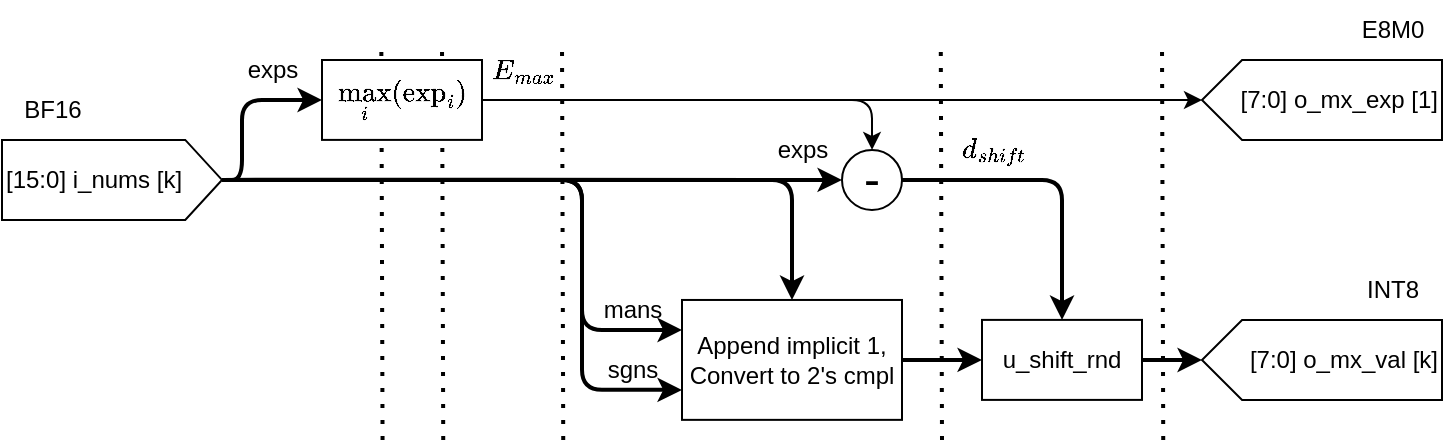<mxfile>
    <diagram id="izr5ojlLVmo8zyCvxxbJ" name="Page-1">
        <mxGraphModel dx="731" dy="433" grid="1" gridSize="10" guides="1" tooltips="1" connect="1" arrows="1" fold="1" page="1" pageScale="1" pageWidth="850" pageHeight="300" math="1" shadow="0">
            <root>
                <mxCell id="0"/>
                <mxCell id="1" parent="0"/>
                <mxCell id="338" value="" style="endArrow=none;dashed=1;html=1;dashPattern=1 3;strokeWidth=2;" parent="1" edge="1">
                    <mxGeometry width="50" height="50" relative="1" as="geometry">
                        <mxPoint x="255.28" y="260.05" as="sourcePoint"/>
                        <mxPoint x="254.66" y="60.05" as="targetPoint"/>
                    </mxGeometry>
                </mxCell>
                <mxCell id="341" value="" style="endArrow=none;dashed=1;html=1;dashPattern=1 3;strokeWidth=2;" parent="1" edge="1">
                    <mxGeometry width="50" height="50" relative="1" as="geometry">
                        <mxPoint x="285.62" y="260.05" as="sourcePoint"/>
                        <mxPoint x="285.0" y="60.05" as="targetPoint"/>
                    </mxGeometry>
                </mxCell>
                <mxCell id="330" value="mans" style="text;html=1;align=center;verticalAlign=middle;resizable=0;points=[];autosize=1;strokeColor=none;fillColor=none;fontSize=12;" parent="1" vertex="1">
                    <mxGeometry x="355" y="179.95" width="50" height="30" as="geometry"/>
                </mxCell>
                <mxCell id="308" value="BF16" style="text;html=1;align=center;verticalAlign=middle;resizable=0;points=[];autosize=1;strokeColor=none;fillColor=none;" parent="1" vertex="1">
                    <mxGeometry x="65" y="80.02" width="50" height="30" as="geometry"/>
                </mxCell>
                <mxCell id="309" style="edgeStyle=orthogonalEdgeStyle;html=1;entryX=0;entryY=0.5;entryDx=0;entryDy=0;fontSize=12;strokeWidth=2;" parent="1" source="310" target="315" edge="1">
                    <mxGeometry relative="1" as="geometry">
                        <Array as="points">
                            <mxPoint x="185" y="129.95"/>
                            <mxPoint x="185" y="89.95"/>
                        </Array>
                    </mxGeometry>
                </mxCell>
                <mxCell id="335" style="edgeStyle=orthogonalEdgeStyle;html=1;entryX=0;entryY=0.25;entryDx=0;entryDy=0;strokeWidth=2;" parent="1" source="310" target="321" edge="1">
                    <mxGeometry relative="1" as="geometry">
                        <Array as="points">
                            <mxPoint x="355" y="129.95"/>
                            <mxPoint x="355" y="204.95"/>
                        </Array>
                    </mxGeometry>
                </mxCell>
                <mxCell id="336" style="edgeStyle=orthogonalEdgeStyle;html=1;entryX=0;entryY=0.75;entryDx=0;entryDy=0;strokeWidth=2;" parent="1" source="310" target="321" edge="1">
                    <mxGeometry relative="1" as="geometry">
                        <Array as="points">
                            <mxPoint x="355" y="129.95"/>
                            <mxPoint x="355" y="234.95"/>
                        </Array>
                    </mxGeometry>
                </mxCell>
                <mxCell id="456" style="edgeStyle=orthogonalEdgeStyle;html=1;entryX=0.5;entryY=0;entryDx=0;entryDy=0;strokeWidth=2;" edge="1" parent="1" source="310" target="321">
                    <mxGeometry relative="1" as="geometry">
                        <Array as="points">
                            <mxPoint x="460" y="130"/>
                        </Array>
                    </mxGeometry>
                </mxCell>
                <mxCell id="310" value="[15:0] i_nums [k]" style="shape=offPageConnector;whiteSpace=wrap;html=1;rotation=0;direction=north;labelPosition=center;verticalLabelPosition=middle;align=left;verticalAlign=middle;size=0.167;" parent="1" vertex="1">
                    <mxGeometry x="65" y="109.97" width="110" height="40" as="geometry"/>
                </mxCell>
                <mxCell id="311" style="edgeStyle=orthogonalEdgeStyle;html=1;entryX=0;entryY=0.5;entryDx=0;entryDy=0;fontSize=12;strokeWidth=2;" parent="1" target="327" edge="1">
                    <mxGeometry relative="1" as="geometry">
                        <mxPoint x="470" y="145" as="targetPoint"/>
                        <mxPoint x="175" y="129.95" as="sourcePoint"/>
                        <Array as="points">
                            <mxPoint x="225" y="130"/>
                            <mxPoint x="225" y="130"/>
                        </Array>
                    </mxGeometry>
                </mxCell>
                <mxCell id="314" value="exps" style="text;html=1;align=center;verticalAlign=middle;resizable=0;points=[];autosize=1;strokeColor=none;fillColor=none;fontSize=12;" parent="1" vertex="1">
                    <mxGeometry x="175" y="60.05" width="50" height="30" as="geometry"/>
                </mxCell>
                <mxCell id="315" value="$$\max_{i} (\text{exp}_i)$$" style="rounded=0;whiteSpace=wrap;html=1;" parent="1" vertex="1">
                    <mxGeometry x="225" y="70" width="80" height="39.95" as="geometry"/>
                </mxCell>
                <mxCell id="316" value="&lt;span style=&quot;text-align: left;&quot;&gt;[7:0] o_mx_val [k]&lt;/span&gt;" style="shape=offPageConnector;whiteSpace=wrap;html=1;rotation=0;direction=south;labelPosition=center;verticalLabelPosition=middle;align=right;verticalAlign=middle;size=0.167;" parent="1" vertex="1">
                    <mxGeometry x="665" y="200.0" width="120" height="40" as="geometry"/>
                </mxCell>
                <mxCell id="317" value="&lt;span style=&quot;text-align: left;&quot;&gt;[7:0] o_mx_exp [1]&lt;/span&gt;" style="shape=offPageConnector;whiteSpace=wrap;html=1;rotation=0;direction=south;labelPosition=center;verticalLabelPosition=middle;align=right;verticalAlign=middle;size=0.167;" parent="1" vertex="1">
                    <mxGeometry x="665" y="70.0" width="120" height="40" as="geometry"/>
                </mxCell>
                <mxCell id="318" style="edgeStyle=orthogonalEdgeStyle;html=1;entryX=0.5;entryY=1;entryDx=0;entryDy=0;strokeWidth=2;" parent="1" source="319" target="316" edge="1">
                    <mxGeometry relative="1" as="geometry"/>
                </mxCell>
                <mxCell id="319" value="u_shift_rnd" style="rounded=0;whiteSpace=wrap;html=1;" parent="1" vertex="1">
                    <mxGeometry x="555" y="199.95" width="80" height="40" as="geometry"/>
                </mxCell>
                <mxCell id="320" style="edgeStyle=orthogonalEdgeStyle;html=1;entryX=0;entryY=0.5;entryDx=0;entryDy=0;strokeWidth=2;" parent="1" source="321" target="319" edge="1">
                    <mxGeometry relative="1" as="geometry"/>
                </mxCell>
                <mxCell id="321" value="Append implicit 1,&lt;br&gt;Convert to 2's cmpl" style="rounded=0;whiteSpace=wrap;html=1;" parent="1" vertex="1">
                    <mxGeometry x="405" y="189.98" width="110" height="59.95" as="geometry"/>
                </mxCell>
                <mxCell id="322" value="E8M0" style="text;html=1;align=center;verticalAlign=middle;resizable=0;points=[];autosize=1;strokeColor=none;fillColor=none;fontSize=12;" parent="1" vertex="1">
                    <mxGeometry x="735" y="40.0" width="50" height="30" as="geometry"/>
                </mxCell>
                <mxCell id="323" value="INT8" style="text;html=1;align=center;verticalAlign=middle;resizable=0;points=[];autosize=1;strokeColor=none;fillColor=none;fontSize=12;" parent="1" vertex="1">
                    <mxGeometry x="735" y="170.0" width="50" height="30" as="geometry"/>
                </mxCell>
                <mxCell id="324" style="edgeStyle=orthogonalEdgeStyle;html=1;entryX=0.5;entryY=0;entryDx=0;entryDy=0;fontSize=12;exitX=1;exitY=0.5;exitDx=0;exitDy=0;" parent="1" source="315" target="327" edge="1">
                    <mxGeometry relative="1" as="geometry">
                        <mxPoint x="550" y="125.0" as="targetPoint"/>
                        <mxPoint x="345" y="90.0" as="sourcePoint"/>
                    </mxGeometry>
                </mxCell>
                <mxCell id="325" style="edgeStyle=orthogonalEdgeStyle;html=1;entryX=0.5;entryY=1;entryDx=0;entryDy=0;fontSize=12;exitX=1;exitY=0.5;exitDx=0;exitDy=0;" parent="1" source="315" target="317" edge="1">
                    <mxGeometry relative="1" as="geometry">
                        <mxPoint x="370" y="100.0" as="sourcePoint"/>
                    </mxGeometry>
                </mxCell>
                <mxCell id="337" style="edgeStyle=orthogonalEdgeStyle;html=1;entryX=0.5;entryY=0;entryDx=0;entryDy=0;strokeWidth=2;" parent="1" source="327" target="319" edge="1">
                    <mxGeometry relative="1" as="geometry"/>
                </mxCell>
                <mxCell id="327" value="-" style="ellipse;whiteSpace=wrap;html=1;aspect=fixed;fontSize=24;" parent="1" vertex="1">
                    <mxGeometry x="485" y="114.95" width="30" height="30" as="geometry"/>
                </mxCell>
                <mxCell id="328" value="exps" style="text;html=1;align=center;verticalAlign=middle;resizable=0;points=[];autosize=1;strokeColor=none;fillColor=none;fontSize=12;" parent="1" vertex="1">
                    <mxGeometry x="440" y="100.0" width="50" height="30" as="geometry"/>
                </mxCell>
                <mxCell id="329" value="sgns" style="text;html=1;align=center;verticalAlign=middle;resizable=0;points=[];autosize=1;strokeColor=none;fillColor=none;fontSize=12;" parent="1" vertex="1">
                    <mxGeometry x="355" y="210" width="50" height="30" as="geometry"/>
                </mxCell>
                <mxCell id="331" value="$$E_{max}$$" style="text;html=1;align=center;verticalAlign=middle;resizable=0;points=[];autosize=1;strokeColor=none;fillColor=none;fontSize=12;" parent="1" vertex="1">
                    <mxGeometry x="275" y="60.05" width="100" height="30" as="geometry"/>
                </mxCell>
                <mxCell id="334" value="" style="endArrow=none;dashed=1;html=1;dashPattern=1 3;strokeWidth=2;" parent="1" edge="1">
                    <mxGeometry width="50" height="50" relative="1" as="geometry">
                        <mxPoint x="535" y="259.95" as="sourcePoint"/>
                        <mxPoint x="534.38" y="59.95" as="targetPoint"/>
                    </mxGeometry>
                </mxCell>
                <mxCell id="340" value="" style="endArrow=none;dashed=1;html=1;dashPattern=1 3;strokeWidth=2;" parent="1" edge="1">
                    <mxGeometry width="50" height="50" relative="1" as="geometry">
                        <mxPoint x="645.62" y="260" as="sourcePoint"/>
                        <mxPoint x="645.0" y="60.0" as="targetPoint"/>
                    </mxGeometry>
                </mxCell>
                <mxCell id="385" value="" style="endArrow=none;dashed=1;html=1;dashPattern=1 3;strokeWidth=2;" parent="1" edge="1">
                    <mxGeometry width="50" height="50" relative="1" as="geometry">
                        <mxPoint x="345.62" y="260.05" as="sourcePoint"/>
                        <mxPoint x="345.0" y="60.05" as="targetPoint"/>
                    </mxGeometry>
                </mxCell>
                <mxCell id="455" value="$$d_{shift}$$" style="text;html=1;align=center;verticalAlign=middle;resizable=0;points=[];autosize=1;strokeColor=none;fillColor=none;" parent="1" vertex="1">
                    <mxGeometry x="515" y="100.0" width="90" height="30" as="geometry"/>
                </mxCell>
            </root>
        </mxGraphModel>
    </diagram>
</mxfile>